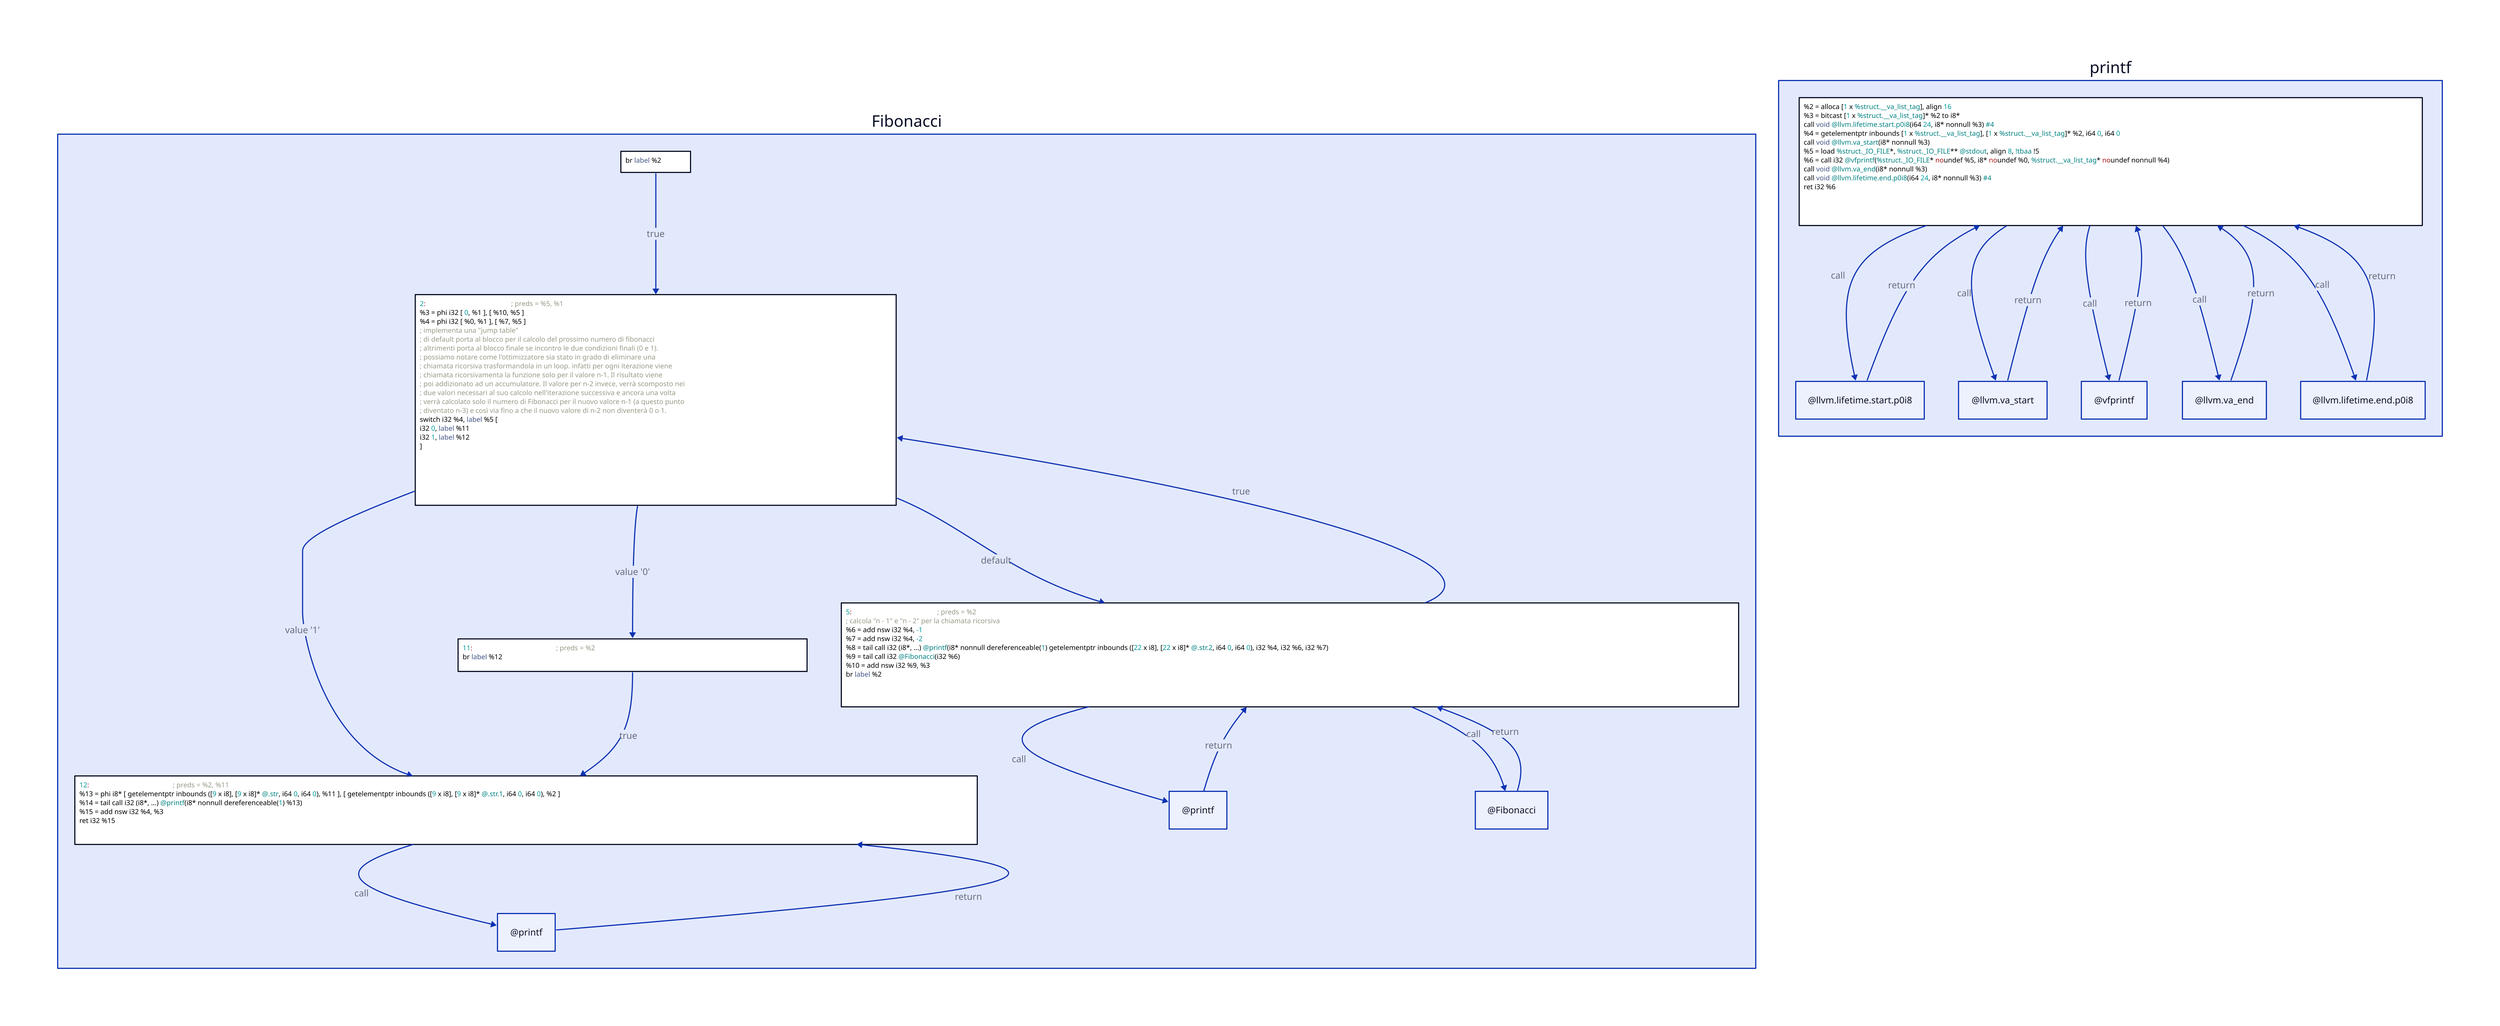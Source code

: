 Fibonacci: {
  entry: |llvm
    br label %2
  |

  bb1: |llvm
    2:                                                ; preds = %5, %1
    %3 = phi i32 [ 0, %1 ], [ %10, %5 ]
    %4 = phi i32 [ %0, %1 ], [ %7, %5 ]
    ; implementa una "jump table"
    ; di default porta al blocco per il calcolo del prossimo numero di fibonacci
    ; altrimenti porta al blocco finale se incontro le due condizioni finali (0 e 1).
    ; possiamo notare come l'ottimizzatore sia stato in grado di eliminare una
    ; chiamata ricorsiva trasformandola in un loop. infatti per ogni iterazione viene 
    ; chiamata ricorsivamenta la funzione solo per il valore n-1. Il risultato viene
    ; poi addizionato ad un accumulatore. Il valore per n-2 invece, verrà scomposto nei 
    ; due valori necessari al suo calcolo nell'iterazione successiva e ancora una volta 
    ; verrà calcolato solo il numero di Fibonacci per il nuovo valore n-1 (a questo punto 
    ; diventato n-3) e così via fino a che il nuovo valore di n-2 non diventerà 0 o 1.
    switch i32 %4, label %5 [
      i32 0, label %11
      i32 1, label %12
    ]
  |

  bb2: |llvm
    5:                                                ; preds = %2
    ; calcola "n - 1" e "n - 2" per la chiamata ricorsiva
    %6 = add nsw i32 %4, -1
    %7 = add nsw i32 %4, -2
    %8 = tail call i32 (i8*, ...) @printf(i8* nonnull dereferenceable(1) getelementptr inbounds ([22 x i8], [22 x i8]* @.str.2, i64 0, i64 0), i32 %4, i32 %6, i32 %7)
    %9 = tail call i32 @Fibonacci(i32 %6)
    %10 = add nsw i32 %9, %3
    br label %2
  |

  bb3: |llvm
    11:                                               ; preds = %2
    br label %12
  |

  bb4: |llvm
    12:                                               ; preds = %2, %11
    %13 = phi i8* [ getelementptr inbounds ([9 x i8], [9 x i8]* @.str, i64 0, i64 0), %11 ], [ getelementptr inbounds ([9 x i8], [9 x i8]* @.str.1, i64 0, i64 0), %2 ]
    %14 = tail call i32 (i8*, ...) @printf(i8* nonnull dereferenceable(1) %13)
    %15 = add nsw i32 %4, %3
    ret i32 %15
  |
  
  printf2: "@printf"
  
  # collegamenti
  entry -> bb1: true
  bb1 -> bb2: default
  bb2 -> bb1: true
  bb1 -> bb3: value '0'
  bb1 -> bb4: value '1'
  bb3 -> bb4: true
  bb2 -> "@printf": call
  "@printf" -> bb2: return
  bb2 -> "@Fibonacci": call
  "@Fibonacci" -> bb2: return
  bb4 -> printf2: call
  printf2 -> bb4: return
}

printf : {

  entry: |llvm
  %2 = alloca [1 x %struct.__va_list_tag], align 16
  %3 = bitcast [1 x %struct.__va_list_tag]* %2 to i8*
  call void @llvm.lifetime.start.p0i8(i64 24, i8* nonnull %3) #4
  %4 = getelementptr inbounds [1 x %struct.__va_list_tag], [1 x %struct.__va_list_tag]* %2, i64 0, i64 0
  call void @llvm.va_start(i8* nonnull %3)
  %5 = load %struct._IO_FILE*, %struct._IO_FILE** @stdout, align 8, !tbaa !5
  %6 = call i32 @vfprintf(%struct._IO_FILE* noundef %5, i8* noundef %0, %struct.__va_list_tag* noundef nonnull %4)
  call void @llvm.va_end(i8* nonnull %3)
  call void @llvm.lifetime.end.p0i8(i64 24, i8* nonnull %3) #4
  ret i32 %6
  |
  
  entry -> "@llvm.lifetime.start.p0i8": call
  "@llvm.lifetime.start.p0i8" -> entry: return
  entry -> "@llvm.va_start": call
  "@llvm.va_start" -> entry: return
  entry -> "@vfprintf": call
  "@vfprintf" -> entry: return
  entry -> "@llvm.va_end": call
  "@llvm.va_end" -> entry: return
  entry -> "@llvm.lifetime.end.p0i8": call
  "@llvm.lifetime.end.p0i8" -> entry: return

}
